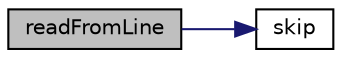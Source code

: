 digraph "readFromLine"
{
  bgcolor="transparent";
  edge [fontname="Helvetica",fontsize="10",labelfontname="Helvetica",labelfontsize="10"];
  node [fontname="Helvetica",fontsize="10",shape=record];
  rankdir="LR";
  Node1 [label="readFromLine",height=0.2,width=0.4,color="black", fillcolor="grey75", style="filled" fontcolor="black"];
  Node1 -> Node2 [color="midnightblue",fontsize="10",style="solid",fontname="Helvetica"];
  Node2 [label="skip",height=0.2,width=0.4,color="black",URL="$classFoam_1_1ensightSurfaceReader.html#ada7df3c8e5dc23491a9697a794cdcf2f",tooltip="Helper function to skip forward n steps in stream. "];
}
